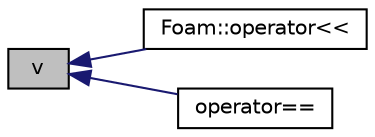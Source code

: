digraph "v"
{
  bgcolor="transparent";
  edge [fontname="Helvetica",fontsize="10",labelfontname="Helvetica",labelfontsize="10"];
  node [fontname="Helvetica",fontsize="10",shape=record];
  rankdir="LR";
  Node63 [label="v",height=0.2,width=0.4,color="black", fillcolor="grey75", style="filled", fontcolor="black"];
  Node63 -> Node64 [dir="back",color="midnightblue",fontsize="10",style="solid",fontname="Helvetica"];
  Node64 [label="Foam::operator\<\<",height=0.2,width=0.4,color="black",URL="$a21851.html#a04b5abe6836905d14066036c784e70ee"];
  Node63 -> Node65 [dir="back",color="midnightblue",fontsize="10",style="solid",fontname="Helvetica"];
  Node65 [label="operator==",height=0.2,width=0.4,color="black",URL="$a25897.html#ab2b2cafd3cf481866658a2cd07dfe69b"];
}
